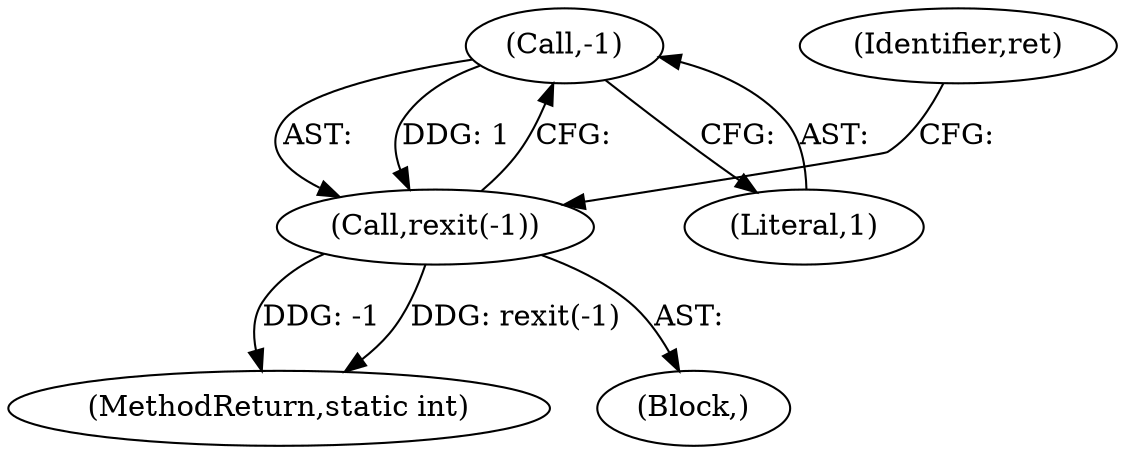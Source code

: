digraph "1_lxc_5c3fcae78b63ac9dd56e36075903921bd9461f9e@del" {
"1000534" [label="(Call,-1)"];
"1000533" [label="(Call,rexit(-1))"];
"1000533" [label="(Call,rexit(-1))"];
"1000534" [label="(Call,-1)"];
"1000537" [label="(Identifier,ret)"];
"1000711" [label="(MethodReturn,static int)"];
"1000535" [label="(Literal,1)"];
"1000530" [label="(Block,)"];
"1000534" -> "1000533"  [label="AST: "];
"1000534" -> "1000535"  [label="CFG: "];
"1000535" -> "1000534"  [label="AST: "];
"1000533" -> "1000534"  [label="CFG: "];
"1000534" -> "1000533"  [label="DDG: 1"];
"1000533" -> "1000530"  [label="AST: "];
"1000537" -> "1000533"  [label="CFG: "];
"1000533" -> "1000711"  [label="DDG: rexit(-1)"];
"1000533" -> "1000711"  [label="DDG: -1"];
}
